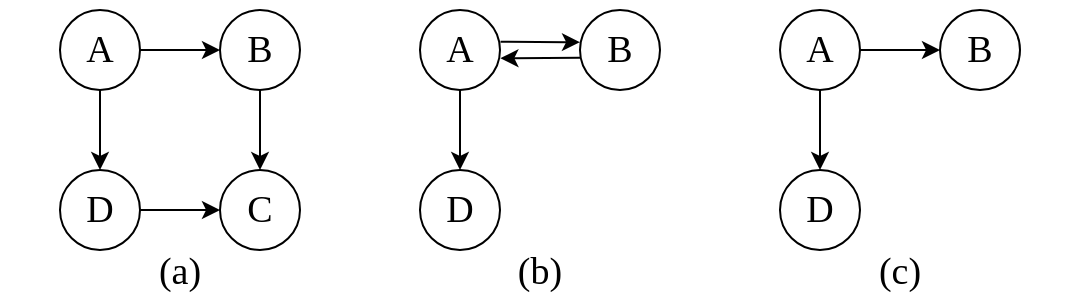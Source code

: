 <mxfile>
    <diagram id="6KEhNwCJZ475sLfol86n" name="第 1 页">
        <mxGraphModel dx="1586" dy="1032" grid="1" gridSize="10" guides="1" tooltips="1" connect="1" arrows="1" fold="1" page="1" pageScale="1" pageWidth="827" pageHeight="1169" math="0" shadow="0">
            <root>
                <mxCell id="0"/>
                <mxCell id="1" parent="0"/>
                <mxCell id="12" value="&lt;font style=&quot;font-size: 19px;&quot; face=&quot;Times New Roman&quot;&gt;(a)&lt;/font&gt;" style="rounded=0;whiteSpace=wrap;html=1;container=1;verticalAlign=bottom;strokeColor=none;fontFamily=Times New Roman;fontSize=19;fillColor=none;" vertex="1" parent="1">
                    <mxGeometry x="80" y="160" width="180" height="150" as="geometry">
                        <mxRectangle x="177" y="190" width="50" height="40" as="alternateBounds"/>
                    </mxGeometry>
                </mxCell>
                <mxCell id="13" value="" style="group" vertex="1" connectable="0" parent="12">
                    <mxGeometry x="30" y="5" width="120" height="120" as="geometry"/>
                </mxCell>
                <mxCell id="14" value="A" style="ellipse;whiteSpace=wrap;html=1;fontFamily=Times New Roman;fontSize=19;" vertex="1" parent="13">
                    <mxGeometry width="40" height="40" as="geometry"/>
                </mxCell>
                <mxCell id="15" value="D" style="ellipse;whiteSpace=wrap;html=1;fontFamily=Times New Roman;fontSize=19;" vertex="1" parent="13">
                    <mxGeometry y="80" width="40" height="40" as="geometry"/>
                </mxCell>
                <mxCell id="16" style="edgeStyle=none;html=1;endArrow=classic;endFill=1;" edge="1" parent="13" source="14" target="15">
                    <mxGeometry relative="1" as="geometry"/>
                </mxCell>
                <mxCell id="18" value="B" style="ellipse;whiteSpace=wrap;html=1;fontFamily=Times New Roman;fontSize=19;" vertex="1" parent="13">
                    <mxGeometry x="80" width="40" height="40" as="geometry"/>
                </mxCell>
                <mxCell id="19" style="edgeStyle=none;html=1;startArrow=none;startFill=0;endArrow=classic;endFill=1;" edge="1" parent="13" source="14" target="18">
                    <mxGeometry relative="1" as="geometry"/>
                </mxCell>
                <mxCell id="20" value="C" style="ellipse;whiteSpace=wrap;html=1;fontFamily=Times New Roman;fontSize=19;" vertex="1" parent="13">
                    <mxGeometry x="80" y="80" width="40" height="40" as="geometry"/>
                </mxCell>
                <mxCell id="21" style="edgeStyle=none;html=1;endArrow=classic;endFill=1;" edge="1" parent="13" source="18" target="20">
                    <mxGeometry relative="1" as="geometry"/>
                </mxCell>
                <mxCell id="22" style="edgeStyle=none;html=1;startArrow=none;startFill=0;endArrow=classic;endFill=1;" edge="1" parent="13" source="15" target="20">
                    <mxGeometry relative="1" as="geometry"/>
                </mxCell>
                <mxCell id="53" value="&lt;font style=&quot;font-size: 19px;&quot; face=&quot;Times New Roman&quot;&gt;(b)&lt;/font&gt;" style="rounded=0;whiteSpace=wrap;html=1;container=1;verticalAlign=bottom;strokeColor=none;fontFamily=Times New Roman;fontSize=19;fillColor=none;" vertex="1" parent="1">
                    <mxGeometry x="260" y="160" width="180" height="150" as="geometry">
                        <mxRectangle x="177" y="190" width="50" height="40" as="alternateBounds"/>
                    </mxGeometry>
                </mxCell>
                <mxCell id="54" value="" style="group" vertex="1" connectable="0" parent="53">
                    <mxGeometry x="30" y="5" width="120" height="120" as="geometry"/>
                </mxCell>
                <mxCell id="55" value="A" style="ellipse;whiteSpace=wrap;html=1;fontFamily=Times New Roman;fontSize=19;" vertex="1" parent="54">
                    <mxGeometry width="40" height="40" as="geometry"/>
                </mxCell>
                <mxCell id="56" value="D" style="ellipse;whiteSpace=wrap;html=1;fontFamily=Times New Roman;fontSize=19;" vertex="1" parent="54">
                    <mxGeometry y="80" width="40" height="40" as="geometry"/>
                </mxCell>
                <mxCell id="57" style="edgeStyle=none;html=1;endArrow=classic;endFill=1;" edge="1" parent="54" source="55" target="56">
                    <mxGeometry relative="1" as="geometry"/>
                </mxCell>
                <mxCell id="58" style="edgeStyle=none;html=1;exitX=0;exitY=0.598;exitDx=0;exitDy=0;entryX=1.005;entryY=0.603;entryDx=0;entryDy=0;startArrow=none;startFill=0;endArrow=classic;endFill=1;exitPerimeter=0;entryPerimeter=0;" edge="1" parent="54" source="59" target="55">
                    <mxGeometry relative="1" as="geometry"/>
                </mxCell>
                <mxCell id="59" value="B" style="ellipse;whiteSpace=wrap;html=1;fontFamily=Times New Roman;fontSize=19;" vertex="1" parent="54">
                    <mxGeometry x="80" width="40" height="40" as="geometry"/>
                </mxCell>
                <mxCell id="60" style="edgeStyle=none;html=1;exitX=1.007;exitY=0.396;exitDx=0;exitDy=0;entryX=0;entryY=0.403;entryDx=0;entryDy=0;startArrow=none;startFill=0;endArrow=classic;endFill=1;exitPerimeter=0;entryPerimeter=0;" edge="1" parent="54" source="55" target="59">
                    <mxGeometry relative="1" as="geometry"/>
                </mxCell>
                <mxCell id="66" value="&lt;font style=&quot;font-size: 19px;&quot; face=&quot;Times New Roman&quot;&gt;(c)&lt;/font&gt;" style="rounded=0;whiteSpace=wrap;html=1;container=1;verticalAlign=bottom;strokeColor=none;fontFamily=Times New Roman;fontSize=19;fillColor=none;" vertex="1" parent="1">
                    <mxGeometry x="440" y="160" width="180" height="150" as="geometry">
                        <mxRectangle x="177" y="190" width="50" height="40" as="alternateBounds"/>
                    </mxGeometry>
                </mxCell>
                <mxCell id="67" value="" style="group" vertex="1" connectable="0" parent="66">
                    <mxGeometry x="30" y="5" width="120" height="120" as="geometry"/>
                </mxCell>
                <mxCell id="68" value="A" style="ellipse;whiteSpace=wrap;html=1;fontFamily=Times New Roman;fontSize=19;" vertex="1" parent="67">
                    <mxGeometry width="40" height="40" as="geometry"/>
                </mxCell>
                <mxCell id="69" value="D" style="ellipse;whiteSpace=wrap;html=1;fontFamily=Times New Roman;fontSize=19;" vertex="1" parent="67">
                    <mxGeometry y="80" width="40" height="40" as="geometry"/>
                </mxCell>
                <mxCell id="70" style="edgeStyle=none;html=1;endArrow=classic;endFill=1;" edge="1" parent="67" source="68" target="69">
                    <mxGeometry relative="1" as="geometry"/>
                </mxCell>
                <mxCell id="72" value="B" style="ellipse;whiteSpace=wrap;html=1;fontFamily=Times New Roman;fontSize=19;" vertex="1" parent="67">
                    <mxGeometry x="80" width="40" height="40" as="geometry"/>
                </mxCell>
                <mxCell id="73" style="edgeStyle=none;html=1;startArrow=none;startFill=0;endArrow=classic;endFill=1;" edge="1" parent="67" source="68" target="72">
                    <mxGeometry relative="1" as="geometry"/>
                </mxCell>
            </root>
        </mxGraphModel>
    </diagram>
</mxfile>